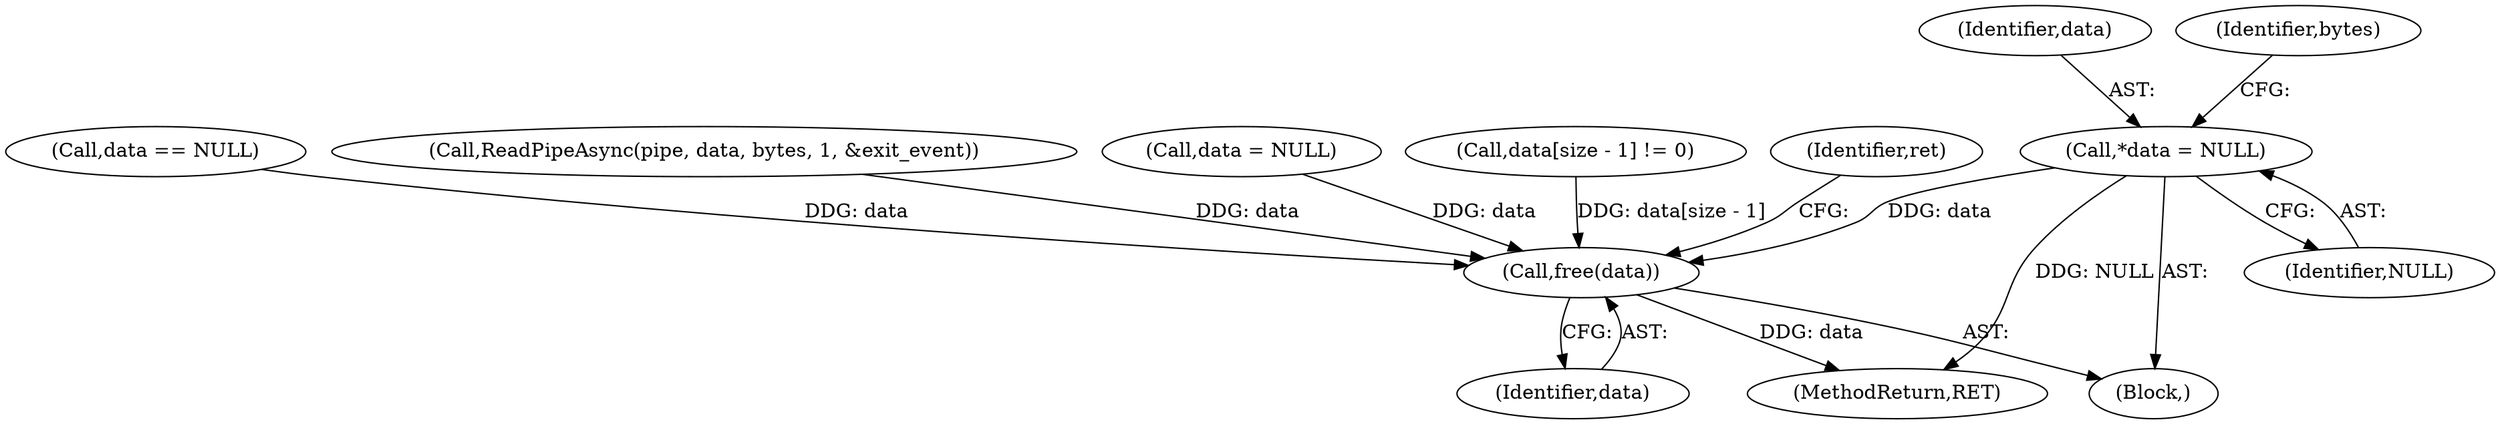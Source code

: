 digraph "0_openvpn_1394192b210cb3c6624a7419bcf3ff966742e79b@pointer" {
"1000112" [label="(Call,*data = NULL)"];
"1000270" [label="(Call,free(data))"];
"1000104" [label="(Block,)"];
"1000185" [label="(Call,data[size - 1] != 0)"];
"1000113" [label="(Identifier,data)"];
"1000271" [label="(Identifier,data)"];
"1000273" [label="(Identifier,ret)"];
"1000270" [label="(Call,free(data))"];
"1000156" [label="(Call,data == NULL)"];
"1000118" [label="(Identifier,bytes)"];
"1000274" [label="(MethodReturn,RET)"];
"1000112" [label="(Call,*data = NULL)"];
"1000167" [label="(Call,ReadPipeAsync(pipe, data, bytes, 1, &exit_event))"];
"1000114" [label="(Identifier,NULL)"];
"1000263" [label="(Call,data = NULL)"];
"1000112" -> "1000104"  [label="AST: "];
"1000112" -> "1000114"  [label="CFG: "];
"1000113" -> "1000112"  [label="AST: "];
"1000114" -> "1000112"  [label="AST: "];
"1000118" -> "1000112"  [label="CFG: "];
"1000112" -> "1000274"  [label="DDG: NULL"];
"1000112" -> "1000270"  [label="DDG: data"];
"1000270" -> "1000104"  [label="AST: "];
"1000270" -> "1000271"  [label="CFG: "];
"1000271" -> "1000270"  [label="AST: "];
"1000273" -> "1000270"  [label="CFG: "];
"1000270" -> "1000274"  [label="DDG: data"];
"1000185" -> "1000270"  [label="DDG: data[size - 1]"];
"1000167" -> "1000270"  [label="DDG: data"];
"1000156" -> "1000270"  [label="DDG: data"];
"1000263" -> "1000270"  [label="DDG: data"];
}
